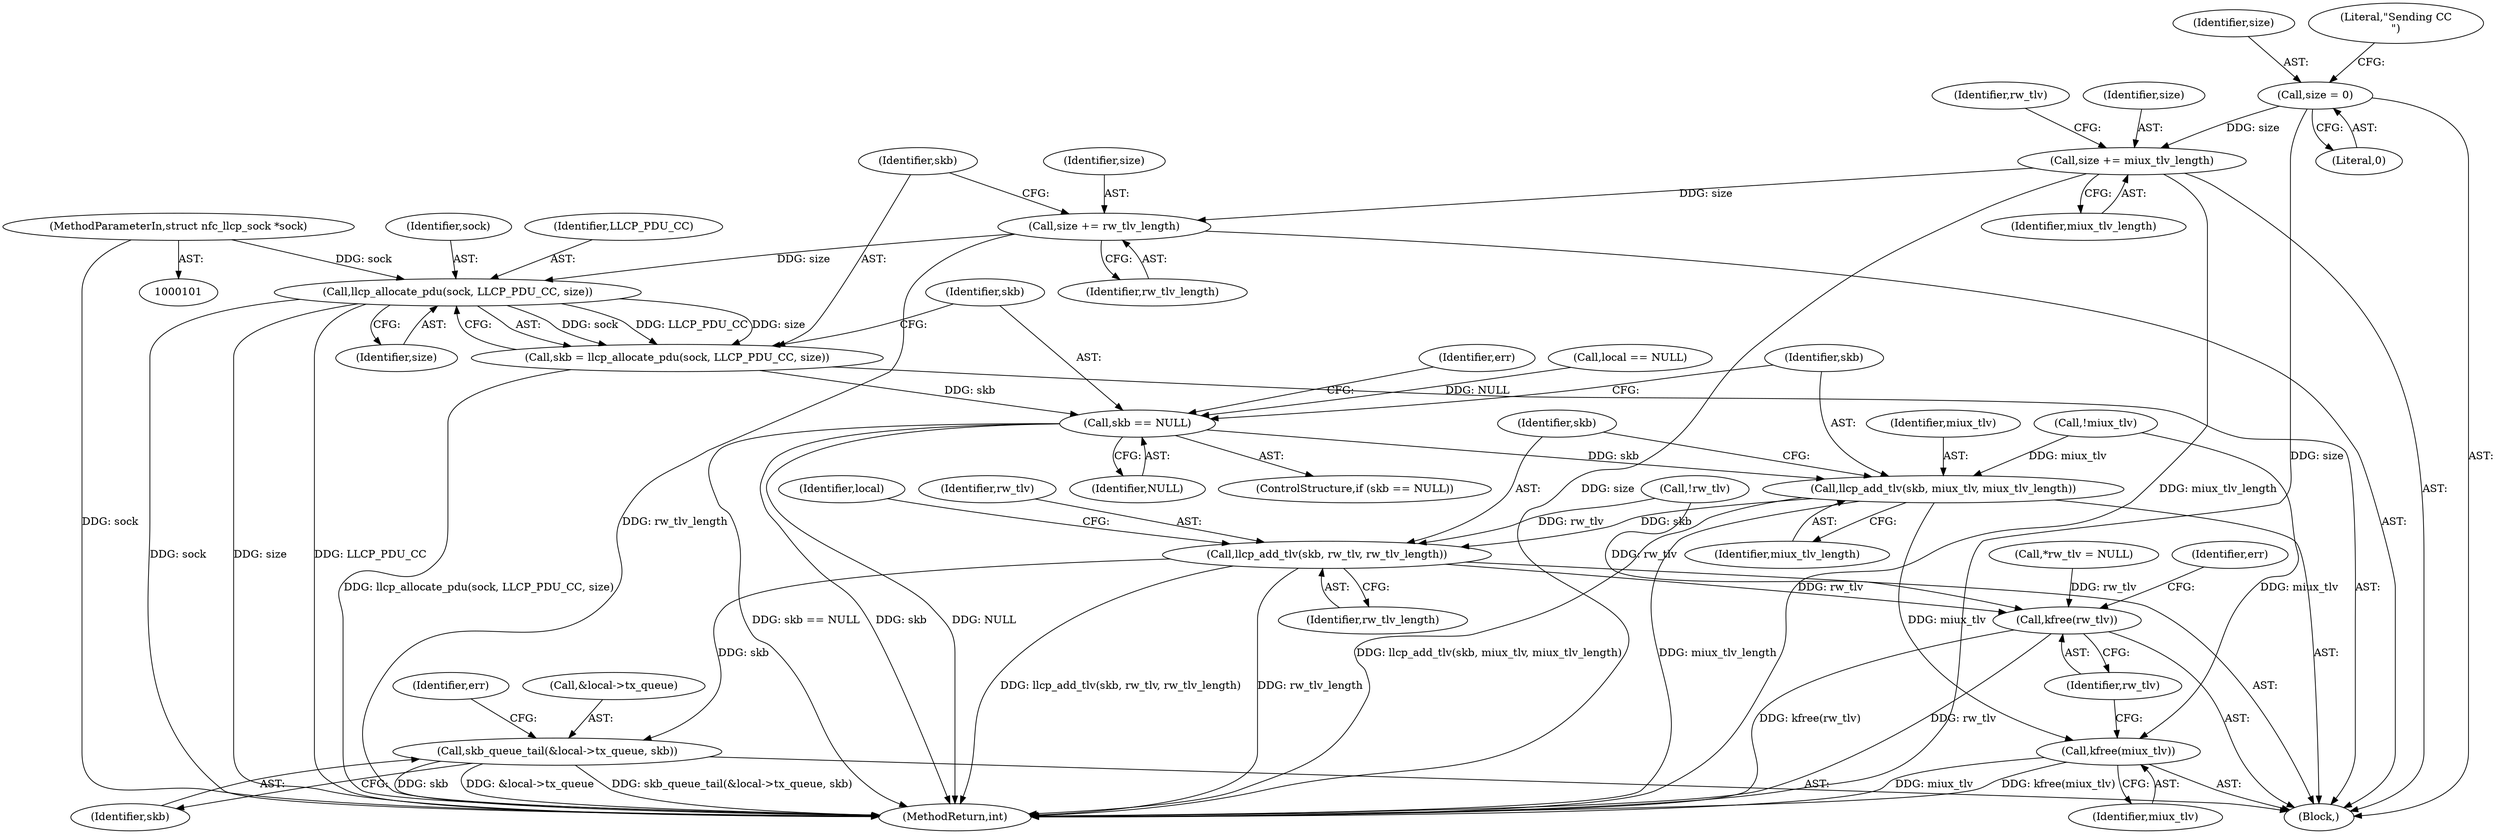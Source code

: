 digraph "0_linux_58bdd544e2933a21a51eecf17c3f5f94038261b5@API" {
"1000212" [label="(Call,llcp_allocate_pdu(sock, LLCP_PDU_CC, size))"];
"1000102" [label="(MethodParameterIn,struct nfc_llcp_sock *sock)"];
"1000207" [label="(Call,size += rw_tlv_length)"];
"1000186" [label="(Call,size += miux_tlv_length)"];
"1000119" [label="(Call,size = 0)"];
"1000210" [label="(Call,skb = llcp_allocate_pdu(sock, LLCP_PDU_CC, size))"];
"1000217" [label="(Call,skb == NULL)"];
"1000226" [label="(Call,llcp_add_tlv(skb, miux_tlv, miux_tlv_length))"];
"1000230" [label="(Call,llcp_add_tlv(skb, rw_tlv, rw_tlv_length))"];
"1000234" [label="(Call,skb_queue_tail(&local->tx_queue, skb))"];
"1000251" [label="(Call,kfree(rw_tlv))"];
"1000249" [label="(Call,kfree(miux_tlv))"];
"1000209" [label="(Identifier,rw_tlv_length)"];
"1000199" [label="(Call,!rw_tlv)"];
"1000187" [label="(Identifier,size)"];
"1000227" [label="(Identifier,skb)"];
"1000212" [label="(Call,llcp_allocate_pdu(sock, LLCP_PDU_CC, size))"];
"1000255" [label="(MethodReturn,int)"];
"1000190" [label="(Identifier,rw_tlv)"];
"1000218" [label="(Identifier,skb)"];
"1000178" [label="(Call,!miux_tlv)"];
"1000211" [label="(Identifier,skb)"];
"1000234" [label="(Call,skb_queue_tail(&local->tx_queue, skb))"];
"1000219" [label="(Identifier,NULL)"];
"1000226" [label="(Call,llcp_add_tlv(skb, miux_tlv, miux_tlv_length))"];
"1000222" [label="(Identifier,err)"];
"1000214" [label="(Identifier,LLCP_PDU_CC)"];
"1000235" [label="(Call,&local->tx_queue)"];
"1000188" [label="(Identifier,miux_tlv_length)"];
"1000216" [label="(ControlStructure,if (skb == NULL))"];
"1000231" [label="(Identifier,skb)"];
"1000102" [label="(MethodParameterIn,struct nfc_llcp_sock *sock)"];
"1000251" [label="(Call,kfree(rw_tlv))"];
"1000213" [label="(Identifier,sock)"];
"1000241" [label="(Identifier,err)"];
"1000254" [label="(Identifier,err)"];
"1000233" [label="(Identifier,rw_tlv_length)"];
"1000208" [label="(Identifier,size)"];
"1000237" [label="(Identifier,local)"];
"1000239" [label="(Identifier,skb)"];
"1000252" [label="(Identifier,rw_tlv)"];
"1000230" [label="(Call,llcp_add_tlv(skb, rw_tlv, rw_tlv_length))"];
"1000250" [label="(Identifier,miux_tlv)"];
"1000121" [label="(Literal,0)"];
"1000120" [label="(Identifier,size)"];
"1000229" [label="(Identifier,miux_tlv_length)"];
"1000103" [label="(Block,)"];
"1000186" [label="(Call,size += miux_tlv_length)"];
"1000217" [label="(Call,skb == NULL)"];
"1000232" [label="(Identifier,rw_tlv)"];
"1000119" [label="(Call,size = 0)"];
"1000207" [label="(Call,size += rw_tlv_length)"];
"1000249" [label="(Call,kfree(miux_tlv))"];
"1000131" [label="(Call,local == NULL)"];
"1000215" [label="(Identifier,size)"];
"1000112" [label="(Call,*rw_tlv = NULL)"];
"1000124" [label="(Literal,\"Sending CC\n\")"];
"1000228" [label="(Identifier,miux_tlv)"];
"1000210" [label="(Call,skb = llcp_allocate_pdu(sock, LLCP_PDU_CC, size))"];
"1000212" -> "1000210"  [label="AST: "];
"1000212" -> "1000215"  [label="CFG: "];
"1000213" -> "1000212"  [label="AST: "];
"1000214" -> "1000212"  [label="AST: "];
"1000215" -> "1000212"  [label="AST: "];
"1000210" -> "1000212"  [label="CFG: "];
"1000212" -> "1000255"  [label="DDG: LLCP_PDU_CC"];
"1000212" -> "1000255"  [label="DDG: sock"];
"1000212" -> "1000255"  [label="DDG: size"];
"1000212" -> "1000210"  [label="DDG: sock"];
"1000212" -> "1000210"  [label="DDG: LLCP_PDU_CC"];
"1000212" -> "1000210"  [label="DDG: size"];
"1000102" -> "1000212"  [label="DDG: sock"];
"1000207" -> "1000212"  [label="DDG: size"];
"1000102" -> "1000101"  [label="AST: "];
"1000102" -> "1000255"  [label="DDG: sock"];
"1000207" -> "1000103"  [label="AST: "];
"1000207" -> "1000209"  [label="CFG: "];
"1000208" -> "1000207"  [label="AST: "];
"1000209" -> "1000207"  [label="AST: "];
"1000211" -> "1000207"  [label="CFG: "];
"1000207" -> "1000255"  [label="DDG: rw_tlv_length"];
"1000186" -> "1000207"  [label="DDG: size"];
"1000186" -> "1000103"  [label="AST: "];
"1000186" -> "1000188"  [label="CFG: "];
"1000187" -> "1000186"  [label="AST: "];
"1000188" -> "1000186"  [label="AST: "];
"1000190" -> "1000186"  [label="CFG: "];
"1000186" -> "1000255"  [label="DDG: miux_tlv_length"];
"1000186" -> "1000255"  [label="DDG: size"];
"1000119" -> "1000186"  [label="DDG: size"];
"1000119" -> "1000103"  [label="AST: "];
"1000119" -> "1000121"  [label="CFG: "];
"1000120" -> "1000119"  [label="AST: "];
"1000121" -> "1000119"  [label="AST: "];
"1000124" -> "1000119"  [label="CFG: "];
"1000119" -> "1000255"  [label="DDG: size"];
"1000210" -> "1000103"  [label="AST: "];
"1000211" -> "1000210"  [label="AST: "];
"1000218" -> "1000210"  [label="CFG: "];
"1000210" -> "1000255"  [label="DDG: llcp_allocate_pdu(sock, LLCP_PDU_CC, size)"];
"1000210" -> "1000217"  [label="DDG: skb"];
"1000217" -> "1000216"  [label="AST: "];
"1000217" -> "1000219"  [label="CFG: "];
"1000218" -> "1000217"  [label="AST: "];
"1000219" -> "1000217"  [label="AST: "];
"1000222" -> "1000217"  [label="CFG: "];
"1000227" -> "1000217"  [label="CFG: "];
"1000217" -> "1000255"  [label="DDG: NULL"];
"1000217" -> "1000255"  [label="DDG: skb == NULL"];
"1000217" -> "1000255"  [label="DDG: skb"];
"1000131" -> "1000217"  [label="DDG: NULL"];
"1000217" -> "1000226"  [label="DDG: skb"];
"1000226" -> "1000103"  [label="AST: "];
"1000226" -> "1000229"  [label="CFG: "];
"1000227" -> "1000226"  [label="AST: "];
"1000228" -> "1000226"  [label="AST: "];
"1000229" -> "1000226"  [label="AST: "];
"1000231" -> "1000226"  [label="CFG: "];
"1000226" -> "1000255"  [label="DDG: llcp_add_tlv(skb, miux_tlv, miux_tlv_length)"];
"1000226" -> "1000255"  [label="DDG: miux_tlv_length"];
"1000178" -> "1000226"  [label="DDG: miux_tlv"];
"1000226" -> "1000230"  [label="DDG: skb"];
"1000226" -> "1000249"  [label="DDG: miux_tlv"];
"1000230" -> "1000103"  [label="AST: "];
"1000230" -> "1000233"  [label="CFG: "];
"1000231" -> "1000230"  [label="AST: "];
"1000232" -> "1000230"  [label="AST: "];
"1000233" -> "1000230"  [label="AST: "];
"1000237" -> "1000230"  [label="CFG: "];
"1000230" -> "1000255"  [label="DDG: rw_tlv_length"];
"1000230" -> "1000255"  [label="DDG: llcp_add_tlv(skb, rw_tlv, rw_tlv_length)"];
"1000199" -> "1000230"  [label="DDG: rw_tlv"];
"1000230" -> "1000234"  [label="DDG: skb"];
"1000230" -> "1000251"  [label="DDG: rw_tlv"];
"1000234" -> "1000103"  [label="AST: "];
"1000234" -> "1000239"  [label="CFG: "];
"1000235" -> "1000234"  [label="AST: "];
"1000239" -> "1000234"  [label="AST: "];
"1000241" -> "1000234"  [label="CFG: "];
"1000234" -> "1000255"  [label="DDG: skb"];
"1000234" -> "1000255"  [label="DDG: &local->tx_queue"];
"1000234" -> "1000255"  [label="DDG: skb_queue_tail(&local->tx_queue, skb)"];
"1000251" -> "1000103"  [label="AST: "];
"1000251" -> "1000252"  [label="CFG: "];
"1000252" -> "1000251"  [label="AST: "];
"1000254" -> "1000251"  [label="CFG: "];
"1000251" -> "1000255"  [label="DDG: kfree(rw_tlv)"];
"1000251" -> "1000255"  [label="DDG: rw_tlv"];
"1000199" -> "1000251"  [label="DDG: rw_tlv"];
"1000112" -> "1000251"  [label="DDG: rw_tlv"];
"1000249" -> "1000103"  [label="AST: "];
"1000249" -> "1000250"  [label="CFG: "];
"1000250" -> "1000249"  [label="AST: "];
"1000252" -> "1000249"  [label="CFG: "];
"1000249" -> "1000255"  [label="DDG: miux_tlv"];
"1000249" -> "1000255"  [label="DDG: kfree(miux_tlv)"];
"1000178" -> "1000249"  [label="DDG: miux_tlv"];
}
